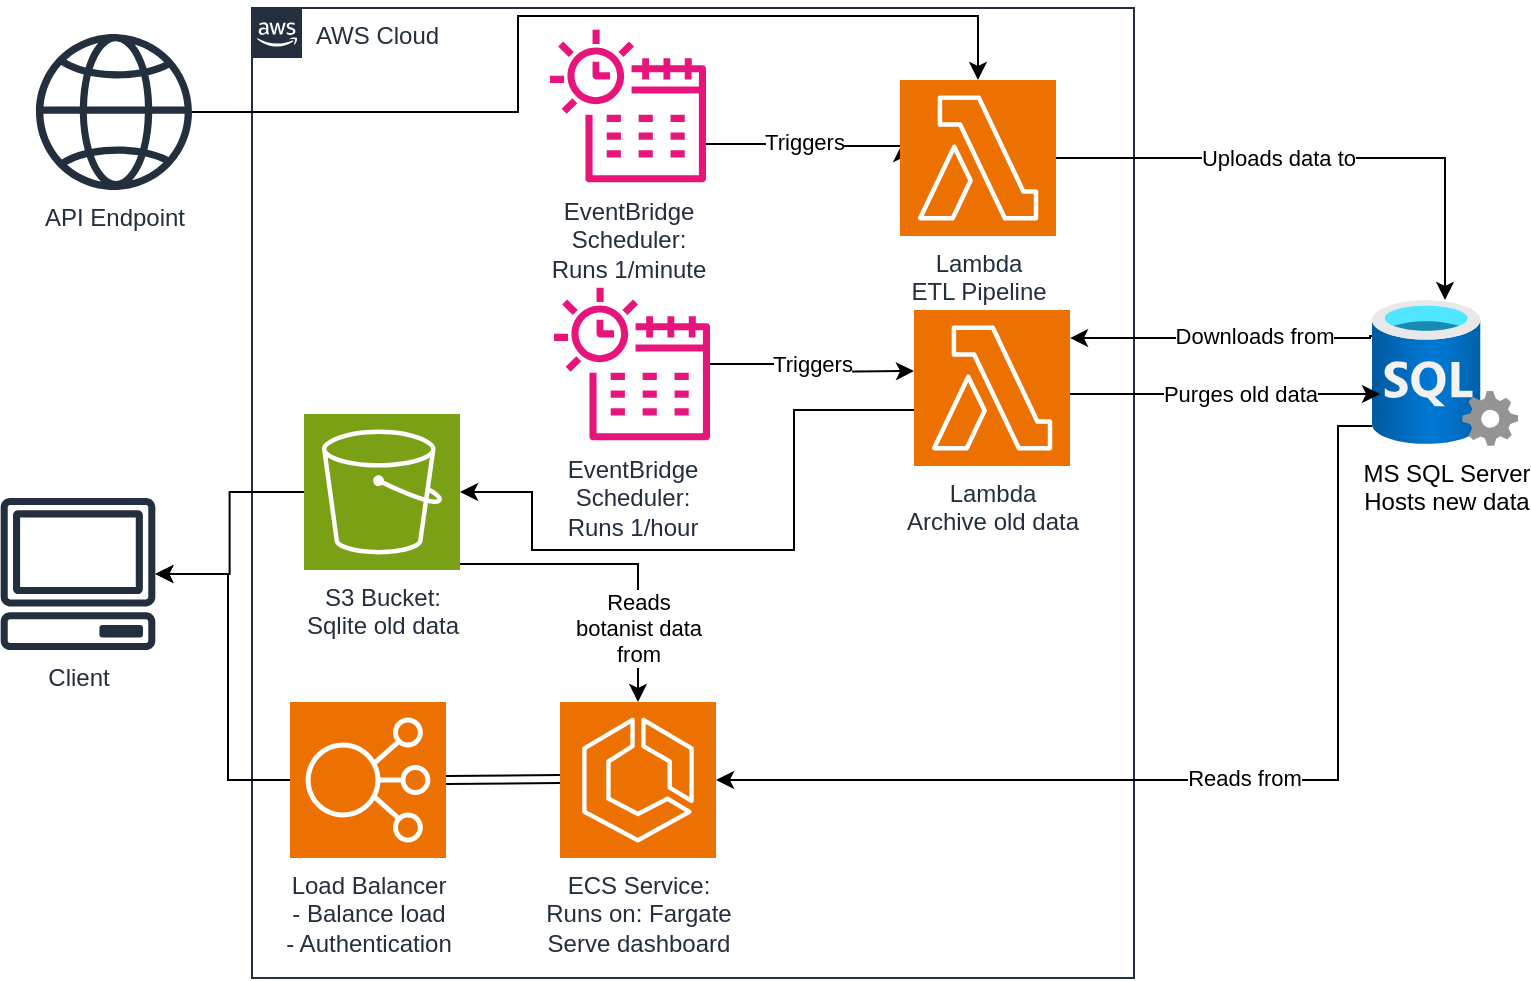 <mxfile version="26.0.9">
  <diagram name="Page-1" id="6ygjFRmSkijKAJObdJnX">
    <mxGraphModel dx="886" dy="879" grid="0" gridSize="10" guides="1" tooltips="1" connect="1" arrows="1" fold="1" page="0" pageScale="1" pageWidth="827" pageHeight="1169" math="0" shadow="0">
      <root>
        <mxCell id="0" />
        <mxCell id="1" parent="0" />
        <mxCell id="-37iGGhnjQrLQyP11mv8-1" value="AWS Cloud" style="points=[[0,0],[0.25,0],[0.5,0],[0.75,0],[1,0],[1,0.25],[1,0.5],[1,0.75],[1,1],[0.75,1],[0.5,1],[0.25,1],[0,1],[0,0.75],[0,0.5],[0,0.25]];outlineConnect=0;gradientColor=none;html=1;whiteSpace=wrap;fontSize=12;fontStyle=0;container=1;pointerEvents=0;collapsible=0;recursiveResize=0;shape=mxgraph.aws4.group;grIcon=mxgraph.aws4.group_aws_cloud_alt;strokeColor=#232F3E;fillColor=none;verticalAlign=top;align=left;spacingLeft=30;fontColor=#232F3E;dashed=0;" parent="1" vertex="1">
          <mxGeometry x="-74" y="-121" width="441" height="485" as="geometry" />
        </mxCell>
        <mxCell id="D6DjH2f4VF0i5fweHY1O-27" value="Load Balancer&lt;div&gt;- Balance load&lt;/div&gt;&lt;div&gt;- Authentication&lt;/div&gt;" style="sketch=0;points=[[0,0,0],[0.25,0,0],[0.5,0,0],[0.75,0,0],[1,0,0],[0,1,0],[0.25,1,0],[0.5,1,0],[0.75,1,0],[1,1,0],[0,0.25,0],[0,0.5,0],[0,0.75,0],[1,0.25,0],[1,0.5,0],[1,0.75,0]];outlineConnect=0;fontColor=#232F3E;fillColor=#ED7100;strokeColor=#ffffff;dashed=0;verticalLabelPosition=bottom;verticalAlign=top;align=center;html=1;fontSize=12;fontStyle=0;aspect=fixed;shape=mxgraph.aws4.resourceIcon;resIcon=mxgraph.aws4.elastic_load_balancing;" parent="-37iGGhnjQrLQyP11mv8-1" vertex="1">
          <mxGeometry x="19" y="347" width="78" height="78" as="geometry" />
        </mxCell>
        <mxCell id="D6DjH2f4VF0i5fweHY1O-6" value="S3 Bucket:&lt;div&gt;Sqlite old data&lt;/div&gt;" style="sketch=0;points=[[0,0,0],[0.25,0,0],[0.5,0,0],[0.75,0,0],[1,0,0],[0,1,0],[0.25,1,0],[0.5,1,0],[0.75,1,0],[1,1,0],[0,0.25,0],[0,0.5,0],[0,0.75,0],[1,0.25,0],[1,0.5,0],[1,0.75,0]];outlineConnect=0;fontColor=#232F3E;fillColor=#7AA116;strokeColor=#ffffff;dashed=0;verticalLabelPosition=bottom;verticalAlign=top;align=center;html=1;fontSize=12;fontStyle=0;aspect=fixed;shape=mxgraph.aws4.resourceIcon;resIcon=mxgraph.aws4.s3;" parent="-37iGGhnjQrLQyP11mv8-1" vertex="1">
          <mxGeometry x="26" y="203" width="78" height="78" as="geometry" />
        </mxCell>
        <mxCell id="qffSbH0ivqCNzRq5kQ6C-1" value="" style="edgeStyle=orthogonalEdgeStyle;rounded=0;orthogonalLoop=1;jettySize=auto;html=1;" edge="1" parent="-37iGGhnjQrLQyP11mv8-1" source="D6DjH2f4VF0i5fweHY1O-10">
          <mxGeometry relative="1" as="geometry">
            <mxPoint x="325" y="68" as="targetPoint" />
            <Array as="points">
              <mxPoint x="276" y="68" />
              <mxPoint x="276" y="69" />
            </Array>
          </mxGeometry>
        </mxCell>
        <mxCell id="qffSbH0ivqCNzRq5kQ6C-8" value="Triggers" style="edgeLabel;html=1;align=center;verticalAlign=middle;resizable=0;points=[];" vertex="1" connectable="0" parent="qffSbH0ivqCNzRq5kQ6C-1">
          <mxGeometry x="0.004" relative="1" as="geometry">
            <mxPoint y="-2" as="offset" />
          </mxGeometry>
        </mxCell>
        <mxCell id="D6DjH2f4VF0i5fweHY1O-10" value="EventBridge&lt;div&gt;Scheduler:&lt;/div&gt;&lt;div&gt;Runs 1/minute&lt;/div&gt;" style="sketch=0;outlineConnect=0;fontColor=#232F3E;gradientColor=none;fillColor=#E7157B;strokeColor=none;dashed=0;verticalLabelPosition=bottom;verticalAlign=top;align=center;html=1;fontSize=12;fontStyle=0;aspect=fixed;pointerEvents=1;shape=mxgraph.aws4.eventbridge_scheduler;" parent="-37iGGhnjQrLQyP11mv8-1" vertex="1">
          <mxGeometry x="149" y="10" width="78" height="78" as="geometry" />
        </mxCell>
        <mxCell id="D6DjH2f4VF0i5fweHY1O-8" value="ECS Service:&lt;div&gt;Runs on: Fargate&lt;/div&gt;&lt;div&gt;Serve dashboard&lt;/div&gt;" style="sketch=0;points=[[0,0,0],[0.25,0,0],[0.5,0,0],[0.75,0,0],[1,0,0],[0,1,0],[0.25,1,0],[0.5,1,0],[0.75,1,0],[1,1,0],[0,0.25,0],[0,0.5,0],[0,0.75,0],[1,0.25,0],[1,0.5,0],[1,0.75,0]];outlineConnect=0;fontColor=#232F3E;fillColor=#ED7100;strokeColor=#ffffff;dashed=0;verticalLabelPosition=bottom;verticalAlign=top;align=center;html=1;fontSize=12;fontStyle=0;aspect=fixed;shape=mxgraph.aws4.resourceIcon;resIcon=mxgraph.aws4.ecs;" parent="-37iGGhnjQrLQyP11mv8-1" vertex="1">
          <mxGeometry x="154" y="347" width="78" height="78" as="geometry" />
        </mxCell>
        <mxCell id="qffSbH0ivqCNzRq5kQ6C-4" value="EventBridge&lt;div&gt;Scheduler:&lt;/div&gt;&lt;div&gt;Runs 1/hour&lt;/div&gt;" style="sketch=0;outlineConnect=0;fontColor=#232F3E;gradientColor=none;fillColor=#E7157B;strokeColor=none;dashed=0;verticalLabelPosition=bottom;verticalAlign=top;align=center;html=1;fontSize=12;fontStyle=0;aspect=fixed;pointerEvents=1;shape=mxgraph.aws4.eventbridge_scheduler;" vertex="1" parent="-37iGGhnjQrLQyP11mv8-1">
          <mxGeometry x="151" y="139" width="78" height="78" as="geometry" />
        </mxCell>
        <mxCell id="qffSbH0ivqCNzRq5kQ6C-5" value="Lambda&lt;div&gt;ETL Pipeline&lt;/div&gt;" style="sketch=0;points=[[0,0,0],[0.25,0,0],[0.5,0,0],[0.75,0,0],[1,0,0],[0,1,0],[0.25,1,0],[0.5,1,0],[0.75,1,0],[1,1,0],[0,0.25,0],[0,0.5,0],[0,0.75,0],[1,0.25,0],[1,0.5,0],[1,0.75,0]];outlineConnect=0;fontColor=#232F3E;fillColor=#ED7100;strokeColor=#ffffff;dashed=0;verticalLabelPosition=bottom;verticalAlign=top;align=center;html=1;fontSize=12;fontStyle=0;aspect=fixed;shape=mxgraph.aws4.resourceIcon;resIcon=mxgraph.aws4.lambda;" vertex="1" parent="-37iGGhnjQrLQyP11mv8-1">
          <mxGeometry x="324" y="36" width="78" height="78" as="geometry" />
        </mxCell>
        <mxCell id="qffSbH0ivqCNzRq5kQ6C-6" style="edgeStyle=orthogonalEdgeStyle;rounded=0;orthogonalLoop=1;jettySize=auto;html=1;entryX=0;entryY=0.25;entryDx=0;entryDy=0;entryPerimeter=0;" edge="1" parent="-37iGGhnjQrLQyP11mv8-1" source="qffSbH0ivqCNzRq5kQ6C-4">
          <mxGeometry relative="1" as="geometry">
            <mxPoint x="331" y="181.5" as="targetPoint" />
          </mxGeometry>
        </mxCell>
        <mxCell id="qffSbH0ivqCNzRq5kQ6C-7" value="Triggers" style="edgeLabel;html=1;align=center;verticalAlign=middle;resizable=0;points=[];" vertex="1" connectable="0" parent="qffSbH0ivqCNzRq5kQ6C-6">
          <mxGeometry x="-0.071" y="-1" relative="1" as="geometry">
            <mxPoint x="2" y="-1" as="offset" />
          </mxGeometry>
        </mxCell>
        <mxCell id="qffSbH0ivqCNzRq5kQ6C-9" style="edgeStyle=orthogonalEdgeStyle;rounded=0;orthogonalLoop=1;jettySize=auto;html=1;entryX=1;entryY=0.5;entryDx=0;entryDy=0;entryPerimeter=0;" edge="1" parent="-37iGGhnjQrLQyP11mv8-1" target="D6DjH2f4VF0i5fweHY1O-6">
          <mxGeometry relative="1" as="geometry">
            <mxPoint x="331" y="201" as="sourcePoint" />
            <Array as="points">
              <mxPoint x="271" y="201" />
              <mxPoint x="271" y="271" />
              <mxPoint x="140" y="271" />
              <mxPoint x="140" y="242" />
            </Array>
          </mxGeometry>
        </mxCell>
        <mxCell id="qffSbH0ivqCNzRq5kQ6C-17" value="" style="shape=link;html=1;rounded=0;exitX=1;exitY=0.5;exitDx=0;exitDy=0;exitPerimeter=0;" edge="1" parent="-37iGGhnjQrLQyP11mv8-1" source="D6DjH2f4VF0i5fweHY1O-27">
          <mxGeometry width="100" relative="1" as="geometry">
            <mxPoint x="97" y="383" as="sourcePoint" />
            <mxPoint x="154" y="385.5" as="targetPoint" />
          </mxGeometry>
        </mxCell>
        <mxCell id="qffSbH0ivqCNzRq5kQ6C-20" style="edgeStyle=orthogonalEdgeStyle;rounded=0;orthogonalLoop=1;jettySize=auto;html=1;entryX=0.5;entryY=0;entryDx=0;entryDy=0;entryPerimeter=0;" edge="1" parent="-37iGGhnjQrLQyP11mv8-1" source="D6DjH2f4VF0i5fweHY1O-6" target="D6DjH2f4VF0i5fweHY1O-8">
          <mxGeometry relative="1" as="geometry">
            <Array as="points">
              <mxPoint x="193" y="278" />
            </Array>
          </mxGeometry>
        </mxCell>
        <mxCell id="qffSbH0ivqCNzRq5kQ6C-21" value="Reads&lt;div&gt;botanist data&lt;/div&gt;&lt;div&gt;from&lt;/div&gt;" style="edgeLabel;html=1;align=center;verticalAlign=middle;resizable=0;points=[];" vertex="1" connectable="0" parent="qffSbH0ivqCNzRq5kQ6C-20">
          <mxGeometry x="0.443" relative="1" as="geometry">
            <mxPoint y="7" as="offset" />
          </mxGeometry>
        </mxCell>
        <mxCell id="qffSbH0ivqCNzRq5kQ6C-22" value="Lambda&lt;div&gt;Archive old data&lt;/div&gt;" style="sketch=0;points=[[0,0,0],[0.25,0,0],[0.5,0,0],[0.75,0,0],[1,0,0],[0,1,0],[0.25,1,0],[0.5,1,0],[0.75,1,0],[1,1,0],[0,0.25,0],[0,0.5,0],[0,0.75,0],[1,0.25,0],[1,0.5,0],[1,0.75,0]];outlineConnect=0;fontColor=#232F3E;fillColor=#ED7100;strokeColor=#ffffff;dashed=0;verticalLabelPosition=bottom;verticalAlign=top;align=center;html=1;fontSize=12;fontStyle=0;aspect=fixed;shape=mxgraph.aws4.resourceIcon;resIcon=mxgraph.aws4.lambda;" vertex="1" parent="-37iGGhnjQrLQyP11mv8-1">
          <mxGeometry x="331" y="151" width="78" height="78" as="geometry" />
        </mxCell>
        <mxCell id="D6DjH2f4VF0i5fweHY1O-2" value="API Endpoint" style="sketch=0;outlineConnect=0;fontColor=#232F3E;gradientColor=none;fillColor=#232F3D;strokeColor=none;dashed=0;verticalLabelPosition=bottom;verticalAlign=top;align=center;html=1;fontSize=12;fontStyle=0;aspect=fixed;pointerEvents=1;shape=mxgraph.aws4.globe;" parent="1" vertex="1">
          <mxGeometry x="-182" y="-108" width="78" height="78" as="geometry" />
        </mxCell>
        <mxCell id="D6DjH2f4VF0i5fweHY1O-3" value="Client" style="sketch=0;outlineConnect=0;fontColor=#232F3E;gradientColor=none;fillColor=#232F3D;strokeColor=none;dashed=0;verticalLabelPosition=bottom;verticalAlign=top;align=center;html=1;fontSize=12;fontStyle=0;aspect=fixed;pointerEvents=1;shape=mxgraph.aws4.client;" parent="1" vertex="1">
          <mxGeometry x="-200" y="124" width="78" height="76" as="geometry" />
        </mxCell>
        <mxCell id="D6DjH2f4VF0i5fweHY1O-32" value="" style="edgeStyle=orthogonalEdgeStyle;rounded=0;orthogonalLoop=1;jettySize=auto;html=1;" parent="1" source="D6DjH2f4VF0i5fweHY1O-6" target="D6DjH2f4VF0i5fweHY1O-3" edge="1">
          <mxGeometry relative="1" as="geometry" />
        </mxCell>
        <mxCell id="D6DjH2f4VF0i5fweHY1O-33" value="" style="edgeStyle=orthogonalEdgeStyle;rounded=0;orthogonalLoop=1;jettySize=auto;html=1;" parent="1" source="D6DjH2f4VF0i5fweHY1O-27" target="D6DjH2f4VF0i5fweHY1O-3" edge="1">
          <mxGeometry relative="1" as="geometry">
            <Array as="points">
              <mxPoint x="-86" y="265" />
              <mxPoint x="-86" y="162" />
            </Array>
          </mxGeometry>
        </mxCell>
        <mxCell id="qffSbH0ivqCNzRq5kQ6C-10" style="edgeStyle=orthogonalEdgeStyle;rounded=0;orthogonalLoop=1;jettySize=auto;html=1;exitX=0;exitY=0.247;exitDx=0;exitDy=0;exitPerimeter=0;" edge="1" parent="1" source="D6DjH2f4VF0i5fweHY1O-1">
          <mxGeometry relative="1" as="geometry">
            <mxPoint x="484.978" y="12.996" as="sourcePoint" />
            <mxPoint x="335" y="44.01" as="targetPoint" />
            <Array as="points">
              <mxPoint x="485" y="43" />
              <mxPoint x="485" y="44" />
            </Array>
          </mxGeometry>
        </mxCell>
        <mxCell id="qffSbH0ivqCNzRq5kQ6C-11" value="Downloads from" style="edgeLabel;html=1;align=center;verticalAlign=middle;resizable=0;points=[];" vertex="1" connectable="0" parent="qffSbH0ivqCNzRq5kQ6C-10">
          <mxGeometry x="0.152" y="-1" relative="1" as="geometry">
            <mxPoint x="27" as="offset" />
          </mxGeometry>
        </mxCell>
        <mxCell id="D6DjH2f4VF0i5fweHY1O-1" value="MS SQL Server&lt;div&gt;Hosts new data&lt;/div&gt;" style="image;aspect=fixed;html=1;points=[];align=center;fontSize=12;image=img/lib/azure2/databases/SQL_Server.svg;" parent="1" vertex="1">
          <mxGeometry x="486" y="25" width="73" height="73" as="geometry" />
        </mxCell>
        <mxCell id="qffSbH0ivqCNzRq5kQ6C-2" style="edgeStyle=orthogonalEdgeStyle;rounded=0;orthogonalLoop=1;jettySize=auto;html=1;entryX=0.5;entryY=0;entryDx=0;entryDy=0;entryPerimeter=0;" edge="1" parent="1" source="D6DjH2f4VF0i5fweHY1O-2" target="qffSbH0ivqCNzRq5kQ6C-5">
          <mxGeometry relative="1" as="geometry">
            <mxPoint x="290" y="-92" as="targetPoint" />
            <Array as="points">
              <mxPoint x="59" y="-69" />
              <mxPoint x="59" y="-117" />
              <mxPoint x="289" y="-117" />
            </Array>
          </mxGeometry>
        </mxCell>
        <mxCell id="qffSbH0ivqCNzRq5kQ6C-12" style="edgeStyle=orthogonalEdgeStyle;rounded=0;orthogonalLoop=1;jettySize=auto;html=1;entryX=0.055;entryY=0.644;entryDx=0;entryDy=0;entryPerimeter=0;" edge="1" parent="1" target="D6DjH2f4VF0i5fweHY1O-1">
          <mxGeometry relative="1" as="geometry">
            <mxPoint x="335" y="72" as="sourcePoint" />
            <Array as="points">
              <mxPoint x="374" y="72" />
              <mxPoint x="374" y="72" />
            </Array>
          </mxGeometry>
        </mxCell>
        <mxCell id="qffSbH0ivqCNzRq5kQ6C-13" value="Purges old data" style="edgeLabel;html=1;align=center;verticalAlign=middle;resizable=0;points=[];" vertex="1" connectable="0" parent="qffSbH0ivqCNzRq5kQ6C-12">
          <mxGeometry x="-0.288" y="-1" relative="1" as="geometry">
            <mxPoint x="30" y="-1" as="offset" />
          </mxGeometry>
        </mxCell>
        <mxCell id="qffSbH0ivqCNzRq5kQ6C-14" style="edgeStyle=orthogonalEdgeStyle;rounded=0;orthogonalLoop=1;jettySize=auto;html=1;" edge="1" parent="1" source="qffSbH0ivqCNzRq5kQ6C-5" target="D6DjH2f4VF0i5fweHY1O-1">
          <mxGeometry relative="1" as="geometry" />
        </mxCell>
        <mxCell id="qffSbH0ivqCNzRq5kQ6C-15" value="Uploads data to" style="edgeLabel;html=1;align=center;verticalAlign=middle;resizable=0;points=[];" vertex="1" connectable="0" parent="qffSbH0ivqCNzRq5kQ6C-14">
          <mxGeometry x="-0.164" relative="1" as="geometry">
            <mxPoint as="offset" />
          </mxGeometry>
        </mxCell>
        <mxCell id="qffSbH0ivqCNzRq5kQ6C-18" style="edgeStyle=orthogonalEdgeStyle;rounded=0;orthogonalLoop=1;jettySize=auto;html=1;entryX=1;entryY=0.5;entryDx=0;entryDy=0;entryPerimeter=0;" edge="1" parent="1" source="D6DjH2f4VF0i5fweHY1O-1" target="D6DjH2f4VF0i5fweHY1O-8">
          <mxGeometry relative="1" as="geometry">
            <Array as="points">
              <mxPoint x="469" y="88" />
              <mxPoint x="469" y="265" />
            </Array>
          </mxGeometry>
        </mxCell>
        <mxCell id="qffSbH0ivqCNzRq5kQ6C-19" value="Reads from" style="edgeLabel;html=1;align=center;verticalAlign=middle;resizable=0;points=[];" vertex="1" connectable="0" parent="qffSbH0ivqCNzRq5kQ6C-18">
          <mxGeometry x="-0.045" y="-1" relative="1" as="geometry">
            <mxPoint as="offset" />
          </mxGeometry>
        </mxCell>
      </root>
    </mxGraphModel>
  </diagram>
</mxfile>

